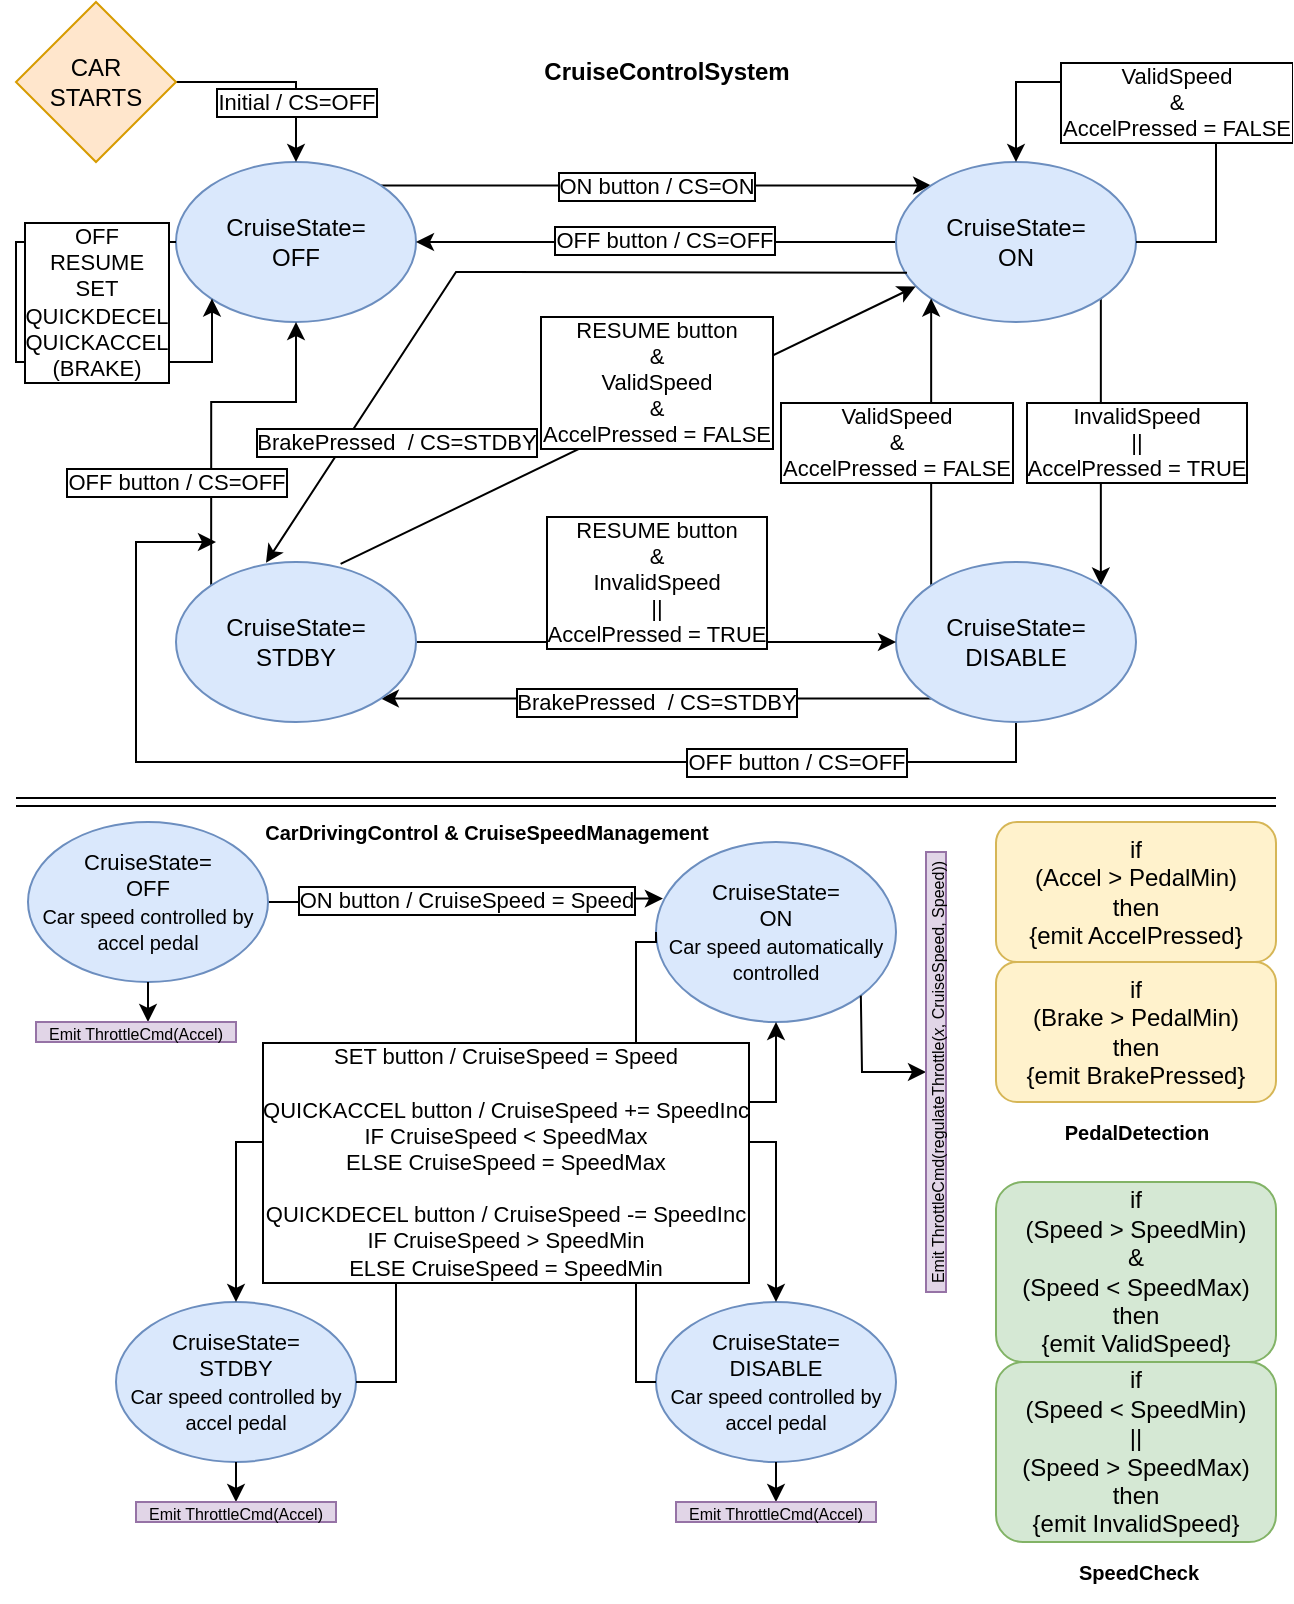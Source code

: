 <mxfile version="21.3.7" type="device" pages="3">
  <diagram id="ioSJlyZO7hc4W2WAl_Xy" name="full fsm">
    <mxGraphModel dx="1195" dy="616" grid="1" gridSize="10" guides="1" tooltips="1" connect="1" arrows="1" fold="1" page="1" pageScale="1" pageWidth="850" pageHeight="1100" math="0" shadow="0">
      <root>
        <mxCell id="0" />
        <mxCell id="1" parent="0" />
        <mxCell id="ZdgQPNJXPmqs1tzHZzcS-9" value="ON button / CS=ON&lt;br&gt;" style="edgeStyle=orthogonalEdgeStyle;rounded=0;orthogonalLoop=1;jettySize=auto;html=1;exitX=1;exitY=0;exitDx=0;exitDy=0;entryX=0;entryY=0;entryDx=0;entryDy=0;labelBorderColor=default;" parent="1" source="ZdgQPNJXPmqs1tzHZzcS-1" target="ZdgQPNJXPmqs1tzHZzcS-2" edge="1">
          <mxGeometry x="-0.002" relative="1" as="geometry">
            <mxPoint as="offset" />
          </mxGeometry>
        </mxCell>
        <mxCell id="ZdgQPNJXPmqs1tzHZzcS-1" value="CruiseState=&lt;br&gt;OFF" style="ellipse;whiteSpace=wrap;html=1;fillColor=#dae8fc;strokeColor=#6c8ebf;" parent="1" vertex="1">
          <mxGeometry x="120" y="120" width="120" height="80" as="geometry" />
        </mxCell>
        <mxCell id="ZdgQPNJXPmqs1tzHZzcS-10" style="edgeStyle=orthogonalEdgeStyle;rounded=0;orthogonalLoop=1;jettySize=auto;html=1;exitX=0;exitY=0.5;exitDx=0;exitDy=0;entryX=1;entryY=0.5;entryDx=0;entryDy=0;" parent="1" source="ZdgQPNJXPmqs1tzHZzcS-2" target="ZdgQPNJXPmqs1tzHZzcS-1" edge="1">
          <mxGeometry relative="1" as="geometry" />
        </mxCell>
        <mxCell id="ZdgQPNJXPmqs1tzHZzcS-11" value="OFF button / CS=OFF" style="edgeLabel;html=1;align=center;verticalAlign=middle;resizable=0;points=[];labelBorderColor=default;" parent="ZdgQPNJXPmqs1tzHZzcS-10" vertex="1" connectable="0">
          <mxGeometry x="0.233" y="-1" relative="1" as="geometry">
            <mxPoint x="32" as="offset" />
          </mxGeometry>
        </mxCell>
        <mxCell id="ZdgQPNJXPmqs1tzHZzcS-15" value="InvalidSpeed&lt;br&gt;||&lt;br&gt;AccelPressed&amp;nbsp;= TRUE" style="edgeStyle=orthogonalEdgeStyle;rounded=0;orthogonalLoop=1;jettySize=auto;html=1;exitX=1;exitY=1;exitDx=0;exitDy=0;entryX=1;entryY=0;entryDx=0;entryDy=0;labelBorderColor=default;" parent="1" source="ZdgQPNJXPmqs1tzHZzcS-2" target="ZdgQPNJXPmqs1tzHZzcS-3" edge="1">
          <mxGeometry x="0.004" y="18" relative="1" as="geometry">
            <mxPoint as="offset" />
          </mxGeometry>
        </mxCell>
        <mxCell id="ZdgQPNJXPmqs1tzHZzcS-2" value="CruiseState=&lt;br&gt;ON" style="ellipse;whiteSpace=wrap;html=1;fillColor=#dae8fc;strokeColor=#6c8ebf;" parent="1" vertex="1">
          <mxGeometry x="480" y="120" width="120" height="80" as="geometry" />
        </mxCell>
        <mxCell id="ZdgQPNJXPmqs1tzHZzcS-16" value="ValidSpeed&lt;br style=&quot;border-color: var(--border-color);&quot;&gt;&amp;amp;&lt;br style=&quot;border-color: var(--border-color);&quot;&gt;AccelPressed&amp;nbsp;= FALSE" style="edgeStyle=orthogonalEdgeStyle;rounded=0;orthogonalLoop=1;jettySize=auto;html=1;exitX=0;exitY=0;exitDx=0;exitDy=0;entryX=0;entryY=1;entryDx=0;entryDy=0;labelBorderColor=default;" parent="1" source="ZdgQPNJXPmqs1tzHZzcS-3" target="ZdgQPNJXPmqs1tzHZzcS-2" edge="1">
          <mxGeometry y="18" relative="1" as="geometry">
            <mxPoint as="offset" />
          </mxGeometry>
        </mxCell>
        <mxCell id="ZdgQPNJXPmqs1tzHZzcS-17" style="edgeStyle=orthogonalEdgeStyle;rounded=0;orthogonalLoop=1;jettySize=auto;html=1;exitX=0;exitY=1;exitDx=0;exitDy=0;entryX=1;entryY=1;entryDx=0;entryDy=0;" parent="1" source="ZdgQPNJXPmqs1tzHZzcS-3" target="ZdgQPNJXPmqs1tzHZzcS-4" edge="1">
          <mxGeometry relative="1" as="geometry" />
        </mxCell>
        <mxCell id="ZdgQPNJXPmqs1tzHZzcS-21" value="BrakePressed&amp;nbsp;&amp;nbsp;/ CS=STDBY" style="edgeLabel;html=1;align=center;verticalAlign=middle;resizable=0;points=[];labelBorderColor=default;" parent="ZdgQPNJXPmqs1tzHZzcS-17" vertex="1" connectable="0">
          <mxGeometry x="0.161" y="1" relative="1" as="geometry">
            <mxPoint x="22" as="offset" />
          </mxGeometry>
        </mxCell>
        <mxCell id="ZdgQPNJXPmqs1tzHZzcS-41" value="OFF button / CS=OFF" style="edgeStyle=orthogonalEdgeStyle;rounded=0;orthogonalLoop=1;jettySize=auto;html=1;labelBorderColor=default;" parent="1" source="ZdgQPNJXPmqs1tzHZzcS-3" edge="1">
          <mxGeometry x="-0.574" relative="1" as="geometry">
            <mxPoint x="140" y="310" as="targetPoint" />
            <Array as="points">
              <mxPoint x="540" y="420" />
              <mxPoint x="100" y="420" />
              <mxPoint x="100" y="310" />
            </Array>
            <mxPoint as="offset" />
          </mxGeometry>
        </mxCell>
        <mxCell id="ZdgQPNJXPmqs1tzHZzcS-3" value="CruiseState=&lt;br&gt;DISABLE" style="ellipse;whiteSpace=wrap;html=1;fillColor=#dae8fc;strokeColor=#6c8ebf;" parent="1" vertex="1">
          <mxGeometry x="480" y="320" width="120" height="80" as="geometry" />
        </mxCell>
        <mxCell id="ZdgQPNJXPmqs1tzHZzcS-18" value="RESUME button&lt;br style=&quot;border-color: var(--border-color);&quot;&gt;&amp;amp;&lt;br style=&quot;border-color: var(--border-color);&quot;&gt;ValidSpeed&lt;br style=&quot;border-color: var(--border-color);&quot;&gt;&amp;amp;&lt;br style=&quot;border-color: var(--border-color);&quot;&gt;AccelPressed&amp;nbsp;= FALSE" style="rounded=0;orthogonalLoop=1;jettySize=auto;html=1;exitX=0.686;exitY=0.012;exitDx=0;exitDy=0;entryX=0.082;entryY=0.778;entryDx=0;entryDy=0;strokeColor=default;entryPerimeter=0;labelBorderColor=default;exitPerimeter=0;" parent="1" source="ZdgQPNJXPmqs1tzHZzcS-4" target="ZdgQPNJXPmqs1tzHZzcS-2" edge="1">
          <mxGeometry x="0.137" y="13" relative="1" as="geometry">
            <mxPoint as="offset" />
          </mxGeometry>
        </mxCell>
        <mxCell id="ZdgQPNJXPmqs1tzHZzcS-20" style="edgeStyle=orthogonalEdgeStyle;rounded=0;orthogonalLoop=1;jettySize=auto;html=1;exitX=1;exitY=0.5;exitDx=0;exitDy=0;entryX=0;entryY=0.5;entryDx=0;entryDy=0;" parent="1" source="ZdgQPNJXPmqs1tzHZzcS-4" target="ZdgQPNJXPmqs1tzHZzcS-3" edge="1">
          <mxGeometry relative="1" as="geometry" />
        </mxCell>
        <mxCell id="ZdgQPNJXPmqs1tzHZzcS-22" value="RESUME button&lt;br&gt;&amp;amp;&lt;br&gt;InvalidSpeed&lt;br&gt;||&lt;br&gt;AccelPressed = TRUE" style="edgeLabel;html=1;align=center;verticalAlign=middle;resizable=0;points=[];labelBorderColor=default;" parent="ZdgQPNJXPmqs1tzHZzcS-20" vertex="1" connectable="0">
          <mxGeometry x="0.185" relative="1" as="geometry">
            <mxPoint x="-22" y="-30" as="offset" />
          </mxGeometry>
        </mxCell>
        <mxCell id="ZdgQPNJXPmqs1tzHZzcS-40" value="OFF button / CS=OFF" style="edgeStyle=orthogonalEdgeStyle;rounded=0;orthogonalLoop=1;jettySize=auto;html=1;exitX=0;exitY=0;exitDx=0;exitDy=0;entryX=0.5;entryY=1;entryDx=0;entryDy=0;labelBorderColor=default;" parent="1" source="ZdgQPNJXPmqs1tzHZzcS-4" target="ZdgQPNJXPmqs1tzHZzcS-1" edge="1">
          <mxGeometry x="-0.406" y="18" relative="1" as="geometry">
            <Array as="points">
              <mxPoint x="138" y="240" />
              <mxPoint x="180" y="240" />
            </Array>
            <mxPoint as="offset" />
          </mxGeometry>
        </mxCell>
        <mxCell id="ZdgQPNJXPmqs1tzHZzcS-4" value="CruiseState=&lt;br&gt;STDBY" style="ellipse;whiteSpace=wrap;html=1;fillColor=#dae8fc;strokeColor=#6c8ebf;" parent="1" vertex="1">
          <mxGeometry x="120" y="320" width="120" height="80" as="geometry" />
        </mxCell>
        <mxCell id="ZdgQPNJXPmqs1tzHZzcS-7" style="rounded=0;orthogonalLoop=1;jettySize=auto;html=1;exitX=1;exitY=0.5;exitDx=0;exitDy=0;entryX=0.5;entryY=0;entryDx=0;entryDy=0;" parent="1" source="ZdgQPNJXPmqs1tzHZzcS-5" target="ZdgQPNJXPmqs1tzHZzcS-1" edge="1">
          <mxGeometry relative="1" as="geometry">
            <Array as="points">
              <mxPoint x="180" y="80" />
            </Array>
          </mxGeometry>
        </mxCell>
        <mxCell id="ZdgQPNJXPmqs1tzHZzcS-8" value="Initial / CS=OFF" style="edgeLabel;html=1;align=center;verticalAlign=middle;resizable=0;points=[];labelBorderColor=default;" parent="ZdgQPNJXPmqs1tzHZzcS-7" vertex="1" connectable="0">
          <mxGeometry x="-0.084" y="1" relative="1" as="geometry">
            <mxPoint x="14" y="11" as="offset" />
          </mxGeometry>
        </mxCell>
        <mxCell id="ZdgQPNJXPmqs1tzHZzcS-5" value="CAR&lt;br&gt;STARTS" style="rhombus;whiteSpace=wrap;html=1;fillColor=#ffe6cc;strokeColor=#d79b00;" parent="1" vertex="1">
          <mxGeometry x="40" y="40" width="80" height="80" as="geometry" />
        </mxCell>
        <mxCell id="ZdgQPNJXPmqs1tzHZzcS-14" value="ValidSpeed&lt;br&gt;&amp;amp;&lt;br&gt;AccelPressed = FALSE" style="edgeStyle=orthogonalEdgeStyle;rounded=0;orthogonalLoop=1;jettySize=auto;html=1;exitX=1;exitY=0.5;exitDx=0;exitDy=0;entryX=0.5;entryY=0;entryDx=0;entryDy=0;labelBorderColor=default;" parent="1" source="ZdgQPNJXPmqs1tzHZzcS-2" target="ZdgQPNJXPmqs1tzHZzcS-2" edge="1">
          <mxGeometry x="0.077" y="10" relative="1" as="geometry">
            <Array as="points">
              <mxPoint x="640" y="160" />
              <mxPoint x="640" y="80" />
              <mxPoint x="540" y="80" />
            </Array>
            <mxPoint as="offset" />
          </mxGeometry>
        </mxCell>
        <mxCell id="ZdgQPNJXPmqs1tzHZzcS-23" value="BrakePressed&amp;nbsp;&amp;nbsp;/ CS=STDBY" style="endArrow=classic;html=1;rounded=0;entryX=0.375;entryY=0.005;entryDx=0;entryDy=0;entryPerimeter=0;exitX=0.046;exitY=0.692;exitDx=0;exitDy=0;exitPerimeter=0;labelBorderColor=default;" parent="1" source="ZdgQPNJXPmqs1tzHZzcS-2" target="ZdgQPNJXPmqs1tzHZzcS-4" edge="1">
          <mxGeometry x="0.569" y="21" width="50" height="50" relative="1" as="geometry">
            <mxPoint x="480" y="175" as="sourcePoint" />
            <mxPoint x="260" y="200" as="targetPoint" />
            <Array as="points">
              <mxPoint x="260" y="175" />
            </Array>
            <mxPoint as="offset" />
          </mxGeometry>
        </mxCell>
        <mxCell id="ZdgQPNJXPmqs1tzHZzcS-24" value="OFF&lt;br&gt;RESUME&lt;br&gt;SET&lt;br&gt;QUICKDECEL&lt;br&gt;QUICKACCEL&lt;br&gt;(BRAKE)" style="edgeStyle=orthogonalEdgeStyle;rounded=0;orthogonalLoop=1;jettySize=auto;html=1;exitX=0;exitY=0.5;exitDx=0;exitDy=0;entryX=0;entryY=1;entryDx=0;entryDy=0;labelBorderColor=default;" parent="1" source="ZdgQPNJXPmqs1tzHZzcS-1" target="ZdgQPNJXPmqs1tzHZzcS-1" edge="1">
          <mxGeometry x="0.333" y="30" relative="1" as="geometry">
            <Array as="points">
              <mxPoint x="40" y="160" />
              <mxPoint x="40" y="220" />
              <mxPoint x="138" y="220" />
              <mxPoint x="138" y="188" />
            </Array>
            <mxPoint as="offset" />
          </mxGeometry>
        </mxCell>
        <mxCell id="ZdgQPNJXPmqs1tzHZzcS-48" value="ON button / CruiseSpeed = Speed" style="edgeStyle=orthogonalEdgeStyle;rounded=0;orthogonalLoop=1;jettySize=auto;html=1;labelBorderColor=default;exitX=1;exitY=0.5;exitDx=0;exitDy=0;entryX=0;entryY=0;entryDx=0;entryDy=0;fontSize=11;" parent="1" source="ZdgQPNJXPmqs1tzHZzcS-43" edge="1">
          <mxGeometry relative="1" as="geometry">
            <mxPoint x="363.461" y="488.265" as="targetPoint" />
          </mxGeometry>
        </mxCell>
        <mxCell id="ZdgQPNJXPmqs1tzHZzcS-43" value="CruiseState=&lt;br style=&quot;font-size: 11px;&quot;&gt;OFF&lt;br style=&quot;font-size: 11px;&quot;&gt;&lt;font style=&quot;font-size: 10px;&quot;&gt;Car speed controlled by accel pedal&lt;/font&gt;" style="ellipse;whiteSpace=wrap;html=1;fillColor=#dae8fc;strokeColor=#6c8ebf;fontSize=11;" parent="1" vertex="1">
          <mxGeometry x="46" y="450" width="120" height="80" as="geometry" />
        </mxCell>
        <mxCell id="ZdgQPNJXPmqs1tzHZzcS-44" value="CruiseState=&lt;br style=&quot;font-size: 11px;&quot;&gt;ON&lt;br style=&quot;font-size: 11px;&quot;&gt;&lt;font style=&quot;font-size: 10px;&quot;&gt;Car speed automatically controlled&lt;/font&gt;" style="ellipse;whiteSpace=wrap;html=1;fillColor=#dae8fc;strokeColor=#6c8ebf;fontSize=11;" parent="1" vertex="1">
          <mxGeometry x="360" y="460" width="120" height="90" as="geometry" />
        </mxCell>
        <mxCell id="ZdgQPNJXPmqs1tzHZzcS-45" value="CruiseState=&lt;br style=&quot;font-size: 11px;&quot;&gt;DISABLE&lt;br style=&quot;font-size: 11px;&quot;&gt;&lt;font style=&quot;font-size: 10px;&quot;&gt;Car speed controlled by accel pedal&lt;/font&gt;" style="ellipse;whiteSpace=wrap;html=1;fillColor=#dae8fc;strokeColor=#6c8ebf;fontSize=11;" parent="1" vertex="1">
          <mxGeometry x="360" y="690" width="120" height="80" as="geometry" />
        </mxCell>
        <mxCell id="ZdgQPNJXPmqs1tzHZzcS-46" value="CruiseState=&lt;br style=&quot;font-size: 11px;&quot;&gt;STDBY&lt;br style=&quot;font-size: 11px;&quot;&gt;&lt;font style=&quot;font-size: 10px;&quot;&gt;Car speed controlled by accel pedal&lt;/font&gt;" style="ellipse;whiteSpace=wrap;html=1;fillColor=#dae8fc;strokeColor=#6c8ebf;fontSize=11;" parent="1" vertex="1">
          <mxGeometry x="90" y="690" width="120" height="80" as="geometry" />
        </mxCell>
        <mxCell id="ZdgQPNJXPmqs1tzHZzcS-47" value="" style="endArrow=none;html=1;rounded=0;shape=link;" parent="1" edge="1">
          <mxGeometry width="50" height="50" relative="1" as="geometry">
            <mxPoint x="40" y="440" as="sourcePoint" />
            <mxPoint x="670" y="440" as="targetPoint" />
          </mxGeometry>
        </mxCell>
        <mxCell id="ZdgQPNJXPmqs1tzHZzcS-51" value="" style="edgeStyle=orthogonalEdgeStyle;rounded=0;orthogonalLoop=1;jettySize=auto;html=1;exitX=1;exitY=0.5;exitDx=0;exitDy=0;labelBorderColor=default;entryX=0.5;entryY=0;entryDx=0;entryDy=0;fontSize=11;" parent="1" source="ZdgQPNJXPmqs1tzHZzcS-46" target="ZdgQPNJXPmqs1tzHZzcS-46" edge="1">
          <mxGeometry x="0.071" y="82" relative="1" as="geometry">
            <mxPoint x="110" y="640" as="targetPoint" />
            <Array as="points">
              <mxPoint x="230" y="730" />
              <mxPoint x="230" y="610" />
              <mxPoint x="150" y="610" />
            </Array>
            <mxPoint x="-2" y="-20" as="offset" />
          </mxGeometry>
        </mxCell>
        <mxCell id="ZdgQPNJXPmqs1tzHZzcS-56" style="edgeStyle=orthogonalEdgeStyle;rounded=0;orthogonalLoop=1;jettySize=auto;html=1;exitX=0;exitY=0.5;exitDx=0;exitDy=0;entryX=0.5;entryY=1;entryDx=0;entryDy=0;fontSize=11;" parent="1" source="ZdgQPNJXPmqs1tzHZzcS-44" target="ZdgQPNJXPmqs1tzHZzcS-44" edge="1">
          <mxGeometry relative="1" as="geometry">
            <Array as="points">
              <mxPoint x="350" y="510" />
              <mxPoint x="350" y="590" />
              <mxPoint x="420" y="590" />
            </Array>
          </mxGeometry>
        </mxCell>
        <mxCell id="ZdgQPNJXPmqs1tzHZzcS-57" style="edgeStyle=orthogonalEdgeStyle;rounded=0;orthogonalLoop=1;jettySize=auto;html=1;exitX=0;exitY=0.5;exitDx=0;exitDy=0;entryX=0.5;entryY=0;entryDx=0;entryDy=0;fontSize=11;" parent="1" source="ZdgQPNJXPmqs1tzHZzcS-45" target="ZdgQPNJXPmqs1tzHZzcS-45" edge="1">
          <mxGeometry relative="1" as="geometry">
            <Array as="points">
              <mxPoint x="350" y="730" />
              <mxPoint x="350" y="610" />
              <mxPoint x="420" y="610" />
            </Array>
          </mxGeometry>
        </mxCell>
        <mxCell id="ZdgQPNJXPmqs1tzHZzcS-55" value="&lt;font style=&quot;font-size: 11px;&quot;&gt;&lt;font style=&quot;font-size: 11px;&quot;&gt;SET button / CruiseSpeed = Speed&lt;br style=&quot;border-color: var(--border-color); font-size: 11px;&quot;&gt;&lt;br style=&quot;border-color: var(--border-color); font-size: 11px;&quot;&gt;QUICKACCEL button / CruiseSpeed += SpeedInc&lt;br style=&quot;font-size: 11px;&quot;&gt;IF CruiseSpeed &amp;lt; SpeedMax&lt;br style=&quot;font-size: 11px;&quot;&gt;ELSE CruiseSpeed = SpeedMax&lt;br style=&quot;border-color: var(--border-color); font-size: 11px;&quot;&gt;&lt;br style=&quot;border-color: var(--border-color); font-size: 11px;&quot;&gt;QUICKDECEL button / CruiseSpeed -= SpeedInc&lt;br style=&quot;font-size: 11px;&quot;&gt;&lt;/font&gt;IF CruiseSpeed &amp;gt; SpeedMin&lt;br style=&quot;font-size: 11px;&quot;&gt;ELSE CruiseSpeed = SpeedMin&lt;br style=&quot;font-size: 11px;&quot;&gt;&lt;/font&gt;" style="text;html=1;strokeColor=none;fillColor=none;align=center;verticalAlign=middle;whiteSpace=wrap;rounded=0;labelBorderColor=default;labelBackgroundColor=default;fontSize=11;" parent="1" vertex="1">
          <mxGeometry x="160" y="580" width="250" height="80" as="geometry" />
        </mxCell>
        <mxCell id="ZdgQPNJXPmqs1tzHZzcS-58" value="if&lt;br&gt;(Accel &amp;gt; PedalMin)&lt;br&gt;then&lt;br&gt;{emit AccelPressed}" style="rounded=1;whiteSpace=wrap;html=1;fillColor=#fff2cc;strokeColor=#d6b656;" parent="1" vertex="1">
          <mxGeometry x="530" y="450" width="140" height="70" as="geometry" />
        </mxCell>
        <mxCell id="ZdgQPNJXPmqs1tzHZzcS-60" value="if&lt;br&gt;(Brake &amp;gt; PedalMin)&lt;br&gt;then&lt;br&gt;{emit BrakePressed}" style="rounded=1;whiteSpace=wrap;html=1;fillColor=#fff2cc;strokeColor=#d6b656;" parent="1" vertex="1">
          <mxGeometry x="530" y="520" width="140" height="70" as="geometry" />
        </mxCell>
        <mxCell id="LG1nXQr79dkPCWlXl7MU-1" value="if&lt;br&gt;(Speed &amp;gt; SpeedMin)&lt;br&gt;&amp;amp;&lt;br&gt;(Speed &amp;lt; SpeedMax)&lt;br&gt;then&lt;br&gt;{emit ValidSpeed}" style="rounded=1;whiteSpace=wrap;html=1;fillColor=#d5e8d4;strokeColor=#82b366;" parent="1" vertex="1">
          <mxGeometry x="530" y="630" width="140" height="90" as="geometry" />
        </mxCell>
        <mxCell id="LG1nXQr79dkPCWlXl7MU-2" value="if&lt;br style=&quot;border-color: var(--border-color);&quot;&gt;(Speed &amp;lt; SpeedMin)&lt;br&gt;||&lt;br&gt;(Speed &amp;gt; SpeedMax)&lt;br style=&quot;border-color: var(--border-color);&quot;&gt;then&lt;br style=&quot;border-color: var(--border-color);&quot;&gt;{emit InvalidSpeed}" style="rounded=1;whiteSpace=wrap;html=1;fillColor=#d5e8d4;strokeColor=#82b366;" parent="1" vertex="1">
          <mxGeometry x="530" y="720" width="140" height="90" as="geometry" />
        </mxCell>
        <mxCell id="Nab63pqr5o1Pgh5YBosg-2" value="&lt;font size=&quot;1&quot; style=&quot;&quot;&gt;&lt;b style=&quot;font-size: 12px;&quot;&gt;CruiseControlSystem&lt;/b&gt;&lt;/font&gt;" style="text;html=1;align=center;verticalAlign=middle;resizable=0;points=[];autosize=1;strokeColor=none;fillColor=none;" vertex="1" parent="1">
          <mxGeometry x="290" y="60" width="150" height="30" as="geometry" />
        </mxCell>
        <mxCell id="Nab63pqr5o1Pgh5YBosg-3" value="&lt;b&gt;&lt;font style=&quot;font-size: 10px;&quot;&gt;PedalDetection&lt;/font&gt;&lt;/b&gt;" style="text;html=1;align=center;verticalAlign=middle;resizable=0;points=[];autosize=1;strokeColor=none;fillColor=none;" vertex="1" parent="1">
          <mxGeometry x="550" y="590" width="100" height="30" as="geometry" />
        </mxCell>
        <mxCell id="Nab63pqr5o1Pgh5YBosg-4" value="&lt;b&gt;&lt;font style=&quot;font-size: 10px;&quot;&gt;SpeedCheck&lt;/font&gt;&lt;/b&gt;" style="text;html=1;align=center;verticalAlign=middle;resizable=0;points=[];autosize=1;strokeColor=none;fillColor=none;" vertex="1" parent="1">
          <mxGeometry x="561" y="810" width="80" height="30" as="geometry" />
        </mxCell>
        <mxCell id="Nab63pqr5o1Pgh5YBosg-5" value="" style="endArrow=classic;html=1;rounded=0;exitX=0.5;exitY=1;exitDx=0;exitDy=0;" edge="1" parent="1" source="ZdgQPNJXPmqs1tzHZzcS-43">
          <mxGeometry width="50" height="50" relative="1" as="geometry">
            <mxPoint x="330" y="660" as="sourcePoint" />
            <mxPoint x="106" y="550" as="targetPoint" />
          </mxGeometry>
        </mxCell>
        <mxCell id="Nab63pqr5o1Pgh5YBosg-7" value="&lt;font style=&quot;font-size: 8px;&quot;&gt;Emit ThrottleCmd(Accel)&lt;/font&gt;" style="rounded=0;whiteSpace=wrap;html=1;fillColor=#e1d5e7;strokeColor=#9673a6;" vertex="1" parent="1">
          <mxGeometry x="50" y="550" width="100" height="10" as="geometry" />
        </mxCell>
        <mxCell id="Nab63pqr5o1Pgh5YBosg-8" value="" style="endArrow=classic;html=1;rounded=0;exitX=1;exitY=1;exitDx=0;exitDy=0;entryX=0.5;entryY=0;entryDx=0;entryDy=0;" edge="1" parent="1" source="ZdgQPNJXPmqs1tzHZzcS-44" target="Nab63pqr5o1Pgh5YBosg-9">
          <mxGeometry width="50" height="50" relative="1" as="geometry">
            <mxPoint x="116" y="540" as="sourcePoint" />
            <mxPoint x="463" y="580" as="targetPoint" />
            <Array as="points">
              <mxPoint x="463" y="575" />
            </Array>
          </mxGeometry>
        </mxCell>
        <mxCell id="Nab63pqr5o1Pgh5YBosg-9" value="&lt;font style=&quot;font-size: 8px;&quot;&gt;Emit ThrottleCmd(regulateThrottle(&lt;i&gt;x&lt;/i&gt;, CruiseSpeed, Speed))&lt;/font&gt;" style="rounded=0;whiteSpace=wrap;html=1;rotation=-90;fillColor=#e1d5e7;strokeColor=#9673a6;" vertex="1" parent="1">
          <mxGeometry x="390" y="570" width="220" height="10" as="geometry" />
        </mxCell>
        <mxCell id="Nab63pqr5o1Pgh5YBosg-10" value="" style="endArrow=classic;html=1;rounded=0;exitX=0.5;exitY=1;exitDx=0;exitDy=0;" edge="1" parent="1" source="ZdgQPNJXPmqs1tzHZzcS-46">
          <mxGeometry width="50" height="50" relative="1" as="geometry">
            <mxPoint x="116" y="540" as="sourcePoint" />
            <mxPoint x="150" y="790" as="targetPoint" />
          </mxGeometry>
        </mxCell>
        <mxCell id="Nab63pqr5o1Pgh5YBosg-12" value="&lt;font style=&quot;font-size: 8px;&quot;&gt;Emit ThrottleCmd(Accel)&lt;/font&gt;" style="rounded=0;whiteSpace=wrap;html=1;fillColor=#e1d5e7;strokeColor=#9673a6;" vertex="1" parent="1">
          <mxGeometry x="100" y="790" width="100" height="10" as="geometry" />
        </mxCell>
        <mxCell id="Nab63pqr5o1Pgh5YBosg-13" value="" style="endArrow=classic;html=1;rounded=0;exitX=0.5;exitY=1;exitDx=0;exitDy=0;" edge="1" parent="1" source="ZdgQPNJXPmqs1tzHZzcS-45">
          <mxGeometry width="50" height="50" relative="1" as="geometry">
            <mxPoint x="160" y="780" as="sourcePoint" />
            <mxPoint x="420" y="790" as="targetPoint" />
          </mxGeometry>
        </mxCell>
        <mxCell id="Nab63pqr5o1Pgh5YBosg-14" value="&lt;font style=&quot;font-size: 8px;&quot;&gt;Emit ThrottleCmd(Accel)&lt;/font&gt;" style="rounded=0;whiteSpace=wrap;html=1;fillColor=#e1d5e7;strokeColor=#9673a6;" vertex="1" parent="1">
          <mxGeometry x="370" y="790" width="100" height="10" as="geometry" />
        </mxCell>
        <mxCell id="Nab63pqr5o1Pgh5YBosg-15" value="&lt;b&gt;&lt;font style=&quot;font-size: 10px;&quot;&gt;CarDrivingControl &amp;amp; CruiseSpeedManagement&lt;/font&gt;&lt;br&gt;&lt;/b&gt;" style="text;html=1;align=center;verticalAlign=middle;resizable=0;points=[];autosize=1;" vertex="1" parent="1">
          <mxGeometry x="150" y="440" width="250" height="30" as="geometry" />
        </mxCell>
      </root>
    </mxGraphModel>
  </diagram>
  <diagram id="r02Jy-wp4rdpc3OhPVlD" name="top level context">
    <mxGraphModel dx="1036" dy="654" grid="1" gridSize="10" guides="1" tooltips="1" connect="1" arrows="1" fold="1" page="1" pageScale="1" pageWidth="850" pageHeight="1100" math="0" shadow="0">
      <root>
        <mxCell id="0" />
        <mxCell id="1" parent="0" />
        <mxCell id="zXJ9RBa-J6rstiKdm7Lz-22" style="edgeStyle=orthogonalEdgeStyle;rounded=0;orthogonalLoop=1;jettySize=auto;html=1;exitX=1;exitY=0.5;exitDx=0;exitDy=0;entryX=0;entryY=0.5;entryDx=0;entryDy=0;" parent="1" source="zXJ9RBa-J6rstiKdm7Lz-1" target="zXJ9RBa-J6rstiKdm7Lz-13" edge="1">
          <mxGeometry relative="1" as="geometry">
            <Array as="points">
              <mxPoint x="310" y="150" />
              <mxPoint x="310" y="310" />
            </Array>
          </mxGeometry>
        </mxCell>
        <mxCell id="zXJ9RBa-J6rstiKdm7Lz-1" value="ON&lt;br&gt;&lt;i&gt;(pure)&lt;/i&gt;" style="rounded=1;whiteSpace=wrap;html=1;fillColor=#dae8fc;strokeColor=#6c8ebf;" parent="1" vertex="1">
          <mxGeometry x="40" y="120" width="120" height="60" as="geometry" />
        </mxCell>
        <mxCell id="zXJ9RBa-J6rstiKdm7Lz-23" style="edgeStyle=orthogonalEdgeStyle;rounded=0;orthogonalLoop=1;jettySize=auto;html=1;exitX=1;exitY=0.5;exitDx=0;exitDy=0;entryX=0;entryY=0.5;entryDx=0;entryDy=0;" parent="1" source="zXJ9RBa-J6rstiKdm7Lz-2" target="zXJ9RBa-J6rstiKdm7Lz-13" edge="1">
          <mxGeometry relative="1" as="geometry">
            <Array as="points">
              <mxPoint x="310" y="230" />
              <mxPoint x="310" y="310" />
            </Array>
          </mxGeometry>
        </mxCell>
        <mxCell id="zXJ9RBa-J6rstiKdm7Lz-2" value="RESUME&lt;br&gt;&lt;i&gt;(pure)&lt;/i&gt;" style="rounded=1;whiteSpace=wrap;html=1;fillColor=#dae8fc;strokeColor=#6c8ebf;" parent="1" vertex="1">
          <mxGeometry x="40" y="200" width="120" height="60" as="geometry" />
        </mxCell>
        <mxCell id="zXJ9RBa-J6rstiKdm7Lz-24" style="edgeStyle=orthogonalEdgeStyle;rounded=0;orthogonalLoop=1;jettySize=auto;html=1;exitX=1;exitY=0.5;exitDx=0;exitDy=0;entryX=0;entryY=0.5;entryDx=0;entryDy=0;" parent="1" source="zXJ9RBa-J6rstiKdm7Lz-3" target="zXJ9RBa-J6rstiKdm7Lz-13" edge="1">
          <mxGeometry relative="1" as="geometry" />
        </mxCell>
        <mxCell id="zXJ9RBa-J6rstiKdm7Lz-3" value="SET&lt;br&gt;&lt;i style=&quot;border-color: var(--border-color);&quot;&gt;(pure)&lt;/i&gt;" style="rounded=1;whiteSpace=wrap;html=1;fillColor=#dae8fc;strokeColor=#6c8ebf;" parent="1" vertex="1">
          <mxGeometry x="40" y="280" width="120" height="60" as="geometry" />
        </mxCell>
        <mxCell id="zXJ9RBa-J6rstiKdm7Lz-25" style="edgeStyle=orthogonalEdgeStyle;rounded=0;orthogonalLoop=1;jettySize=auto;html=1;exitX=1;exitY=0.5;exitDx=0;exitDy=0;" parent="1" source="zXJ9RBa-J6rstiKdm7Lz-4" edge="1">
          <mxGeometry relative="1" as="geometry">
            <mxPoint x="350" y="310" as="targetPoint" />
            <Array as="points">
              <mxPoint x="310" y="390" />
              <mxPoint x="310" y="310" />
            </Array>
          </mxGeometry>
        </mxCell>
        <mxCell id="zXJ9RBa-J6rstiKdm7Lz-4" value="QUICKACCEL&lt;br&gt;&lt;i style=&quot;border-color: var(--border-color);&quot;&gt;(pure)&lt;/i&gt;" style="rounded=1;whiteSpace=wrap;html=1;fillColor=#dae8fc;strokeColor=#6c8ebf;" parent="1" vertex="1">
          <mxGeometry x="40" y="360" width="120" height="60" as="geometry" />
        </mxCell>
        <mxCell id="zXJ9RBa-J6rstiKdm7Lz-26" style="edgeStyle=orthogonalEdgeStyle;rounded=0;orthogonalLoop=1;jettySize=auto;html=1;exitX=1;exitY=0.5;exitDx=0;exitDy=0;" parent="1" source="zXJ9RBa-J6rstiKdm7Lz-5" edge="1">
          <mxGeometry relative="1" as="geometry">
            <mxPoint x="350" y="310" as="targetPoint" />
            <Array as="points">
              <mxPoint x="310" y="470" />
              <mxPoint x="310" y="310" />
            </Array>
          </mxGeometry>
        </mxCell>
        <mxCell id="zXJ9RBa-J6rstiKdm7Lz-5" value="QUICKDECEL&lt;br&gt;&lt;i style=&quot;border-color: var(--border-color);&quot;&gt;(pure)&lt;/i&gt;" style="rounded=1;whiteSpace=wrap;html=1;fillColor=#dae8fc;strokeColor=#6c8ebf;" parent="1" vertex="1">
          <mxGeometry x="40" y="440" width="120" height="60" as="geometry" />
        </mxCell>
        <mxCell id="zXJ9RBa-J6rstiKdm7Lz-17" style="edgeStyle=orthogonalEdgeStyle;rounded=0;orthogonalLoop=1;jettySize=auto;html=1;exitX=1;exitY=0.5;exitDx=0;exitDy=0;entryX=0;entryY=0.5;entryDx=0;entryDy=0;" parent="1" source="zXJ9RBa-J6rstiKdm7Lz-6" target="zXJ9RBa-J6rstiKdm7Lz-13" edge="1">
          <mxGeometry relative="1" as="geometry" />
        </mxCell>
        <mxCell id="zXJ9RBa-J6rstiKdm7Lz-6" value="ACCEL&lt;br&gt;&lt;i&gt;(float)&lt;/i&gt;" style="rounded=1;whiteSpace=wrap;html=1;fillColor=#d5e8d4;strokeColor=#82b366;" parent="1" vertex="1">
          <mxGeometry x="170" y="240" width="120" height="60" as="geometry" />
        </mxCell>
        <mxCell id="zXJ9RBa-J6rstiKdm7Lz-21" style="edgeStyle=orthogonalEdgeStyle;rounded=0;orthogonalLoop=1;jettySize=auto;html=1;exitX=1;exitY=0.5;exitDx=0;exitDy=0;entryX=0;entryY=0.5;entryDx=0;entryDy=0;" parent="1" source="zXJ9RBa-J6rstiKdm7Lz-7" target="zXJ9RBa-J6rstiKdm7Lz-13" edge="1">
          <mxGeometry relative="1" as="geometry" />
        </mxCell>
        <mxCell id="zXJ9RBa-J6rstiKdm7Lz-7" value="OFF&lt;br&gt;&lt;i&gt;(pure)&lt;/i&gt;" style="rounded=1;whiteSpace=wrap;html=1;fillColor=#dae8fc;strokeColor=#6c8ebf;" parent="1" vertex="1">
          <mxGeometry x="170" y="160" width="120" height="60" as="geometry" />
        </mxCell>
        <mxCell id="zXJ9RBa-J6rstiKdm7Lz-19" style="edgeStyle=orthogonalEdgeStyle;rounded=0;orthogonalLoop=1;jettySize=auto;html=1;exitX=1;exitY=0.5;exitDx=0;exitDy=0;entryX=0;entryY=0.5;entryDx=0;entryDy=0;" parent="1" source="zXJ9RBa-J6rstiKdm7Lz-8" target="zXJ9RBa-J6rstiKdm7Lz-13" edge="1">
          <mxGeometry relative="1" as="geometry" />
        </mxCell>
        <mxCell id="zXJ9RBa-J6rstiKdm7Lz-8" value="DECEL&lt;br&gt;&lt;i style=&quot;border-color: var(--border-color);&quot;&gt;(float)&lt;/i&gt;" style="rounded=1;whiteSpace=wrap;html=1;fillColor=#d5e8d4;strokeColor=#82b366;" parent="1" vertex="1">
          <mxGeometry x="170" y="320" width="120" height="60" as="geometry" />
        </mxCell>
        <mxCell id="zXJ9RBa-J6rstiKdm7Lz-20" style="edgeStyle=orthogonalEdgeStyle;rounded=0;orthogonalLoop=1;jettySize=auto;html=1;exitX=1;exitY=0.5;exitDx=0;exitDy=0;entryX=0;entryY=0.5;entryDx=0;entryDy=0;" parent="1" source="zXJ9RBa-J6rstiKdm7Lz-9" target="zXJ9RBa-J6rstiKdm7Lz-13" edge="1">
          <mxGeometry relative="1" as="geometry" />
        </mxCell>
        <mxCell id="zXJ9RBa-J6rstiKdm7Lz-9" value="SPEED&lt;br&gt;&lt;i style=&quot;border-color: var(--border-color);&quot;&gt;(float)&lt;/i&gt;" style="rounded=1;whiteSpace=wrap;html=1;fillColor=#d5e8d4;strokeColor=#82b366;" parent="1" vertex="1">
          <mxGeometry x="170" y="400" width="120" height="60" as="geometry" />
        </mxCell>
        <mxCell id="zXJ9RBa-J6rstiKdm7Lz-28" style="edgeStyle=orthogonalEdgeStyle;rounded=0;orthogonalLoop=1;jettySize=auto;html=1;exitX=1;exitY=0.5;exitDx=0;exitDy=0;entryX=0;entryY=0.5;entryDx=0;entryDy=0;" parent="1" source="zXJ9RBa-J6rstiKdm7Lz-13" target="zXJ9RBa-J6rstiKdm7Lz-27" edge="1">
          <mxGeometry relative="1" as="geometry" />
        </mxCell>
        <mxCell id="zXJ9RBa-J6rstiKdm7Lz-30" style="edgeStyle=orthogonalEdgeStyle;rounded=0;orthogonalLoop=1;jettySize=auto;html=1;exitX=1;exitY=0.5;exitDx=0;exitDy=0;entryX=0;entryY=0.5;entryDx=0;entryDy=0;" parent="1" source="zXJ9RBa-J6rstiKdm7Lz-13" target="zXJ9RBa-J6rstiKdm7Lz-14" edge="1">
          <mxGeometry relative="1" as="geometry" />
        </mxCell>
        <mxCell id="zXJ9RBa-J6rstiKdm7Lz-31" style="edgeStyle=orthogonalEdgeStyle;rounded=0;orthogonalLoop=1;jettySize=auto;html=1;exitX=1;exitY=0.5;exitDx=0;exitDy=0;entryX=0;entryY=0.5;entryDx=0;entryDy=0;" parent="1" source="zXJ9RBa-J6rstiKdm7Lz-13" target="zXJ9RBa-J6rstiKdm7Lz-16" edge="1">
          <mxGeometry relative="1" as="geometry" />
        </mxCell>
        <mxCell id="zXJ9RBa-J6rstiKdm7Lz-13" value="Cruise Control System" style="ellipse;whiteSpace=wrap;html=1;fillColor=#f8cecc;strokeColor=#b85450;" parent="1" vertex="1">
          <mxGeometry x="330" y="270" width="120" height="80" as="geometry" />
        </mxCell>
        <mxCell id="zXJ9RBa-J6rstiKdm7Lz-14" value="THROTTLECMD&lt;br&gt;&lt;i style=&quot;border-color: var(--border-color);&quot;&gt;(float)&lt;/i&gt;" style="rounded=0;whiteSpace=wrap;html=1;fillColor=#b0e3e6;strokeColor=#0e8088;" parent="1" vertex="1">
          <mxGeometry x="490" y="280" width="120" height="60" as="geometry" />
        </mxCell>
        <mxCell id="zXJ9RBa-J6rstiKdm7Lz-16" value="CRUISESTATE&lt;br&gt;&lt;i&gt;(enumeration)&lt;/i&gt;" style="rounded=0;whiteSpace=wrap;html=1;fillColor=#fad7ac;strokeColor=#b46504;" parent="1" vertex="1">
          <mxGeometry x="490" y="360" width="120" height="60" as="geometry" />
        </mxCell>
        <mxCell id="zXJ9RBa-J6rstiKdm7Lz-27" value="CRUISESPEED&lt;br&gt;&lt;i style=&quot;border-color: var(--border-color);&quot;&gt;(float)&lt;/i&gt;" style="rounded=0;whiteSpace=wrap;html=1;fillColor=#b0e3e6;strokeColor=#0e8088;" parent="1" vertex="1">
          <mxGeometry x="490" y="200" width="120" height="60" as="geometry" />
        </mxCell>
        <mxCell id="zXJ9RBa-J6rstiKdm7Lz-34" value="Inputs" style="text;html=1;strokeColor=#666666;fillColor=#f5f5f5;align=center;verticalAlign=middle;whiteSpace=wrap;rounded=0;fontStyle=5;fontColor=#333333;" parent="1" vertex="1">
          <mxGeometry x="100" y="80" width="140" height="30" as="geometry" />
        </mxCell>
        <mxCell id="zXJ9RBa-J6rstiKdm7Lz-35" value="Outputs" style="text;html=1;strokeColor=#23445d;fillColor=#bac8d3;align=center;verticalAlign=middle;whiteSpace=wrap;rounded=0;fontStyle=5" parent="1" vertex="1">
          <mxGeometry x="480" y="80" width="140" height="30" as="geometry" />
        </mxCell>
      </root>
    </mxGraphModel>
  </diagram>
  <diagram id="cGIpW2Hp2vqC4Y2tqOPh" name="Page-3">
    <mxGraphModel dx="1036" dy="654" grid="1" gridSize="10" guides="1" tooltips="1" connect="1" arrows="1" fold="1" page="1" pageScale="1" pageWidth="850" pageHeight="1100" math="0" shadow="0">
      <root>
        <mxCell id="0" />
        <mxCell id="1" parent="0" />
        <mxCell id="iY6XuVxv9OZKT30yRHRd-24" value="&amp;nbsp;CruiseState&amp;nbsp;" style="edgeStyle=none;shape=connector;rounded=0;orthogonalLoop=1;jettySize=auto;html=1;labelBackgroundColor=#E6D0DE;strokeColor=default;fontFamily=Helvetica;fontSize=11;fontColor=default;endArrow=classic;labelBorderColor=default;" parent="1" source="iY6XuVxv9OZKT30yRHRd-1" target="iY6XuVxv9OZKT30yRHRd-3" edge="1">
          <mxGeometry relative="1" as="geometry">
            <mxPoint as="offset" />
          </mxGeometry>
        </mxCell>
        <mxCell id="iY6XuVxv9OZKT30yRHRd-26" style="edgeStyle=none;shape=connector;rounded=0;orthogonalLoop=1;jettySize=auto;html=1;exitX=1;exitY=0.5;exitDx=0;exitDy=0;labelBackgroundColor=default;strokeColor=default;fontFamily=Helvetica;fontSize=11;fontColor=default;endArrow=classic;" parent="1" source="iY6XuVxv9OZKT30yRHRd-1" target="iY6XuVxv9OZKT30yRHRd-2" edge="1">
          <mxGeometry relative="1" as="geometry" />
        </mxCell>
        <mxCell id="iY6XuVxv9OZKT30yRHRd-27" value="&amp;nbsp;CruiseState&amp;nbsp;" style="edgeLabel;html=1;align=center;verticalAlign=middle;resizable=0;points=[];fontSize=11;fontFamily=Helvetica;fontColor=default;labelBorderColor=default;labelBackgroundColor=#E6D0DE;" parent="iY6XuVxv9OZKT30yRHRd-26" vertex="1" connectable="0">
          <mxGeometry x="0.212" y="1" relative="1" as="geometry">
            <mxPoint x="-12" y="1" as="offset" />
          </mxGeometry>
        </mxCell>
        <mxCell id="mFHWbCH48MwHu__yIfIe-13" style="edgeStyle=none;shape=connector;rounded=0;orthogonalLoop=1;jettySize=auto;html=1;entryX=0;entryY=0;entryDx=0;entryDy=0;labelBackgroundColor=default;strokeColor=default;fontFamily=Helvetica;fontSize=11;fontColor=default;endArrow=classic;" parent="1" source="iY6XuVxv9OZKT30yRHRd-1" target="iY6XuVxv9OZKT30yRHRd-45" edge="1">
          <mxGeometry relative="1" as="geometry" />
        </mxCell>
        <mxCell id="iY6XuVxv9OZKT30yRHRd-1" value="Cruise Control FSM" style="ellipse;whiteSpace=wrap;html=1;" parent="1" vertex="1">
          <mxGeometry x="360" y="240" width="120" height="80" as="geometry" />
        </mxCell>
        <mxCell id="iY6XuVxv9OZKT30yRHRd-44" style="edgeStyle=none;shape=connector;rounded=0;orthogonalLoop=1;jettySize=auto;html=1;labelBackgroundColor=default;strokeColor=default;fontFamily=Helvetica;fontSize=11;fontColor=default;endArrow=classic;" parent="1" source="iY6XuVxv9OZKT30yRHRd-2" target="iY6XuVxv9OZKT30yRHRd-43" edge="1">
          <mxGeometry relative="1" as="geometry" />
        </mxCell>
        <mxCell id="iY6XuVxv9OZKT30yRHRd-50" style="edgeStyle=none;shape=connector;rounded=0;orthogonalLoop=1;jettySize=auto;html=1;exitX=0;exitY=1;exitDx=0;exitDy=0;entryX=1;entryY=0;entryDx=0;entryDy=0;labelBackgroundColor=default;strokeColor=default;fontFamily=Helvetica;fontSize=11;fontColor=default;endArrow=classic;" parent="1" source="iY6XuVxv9OZKT30yRHRd-2" target="iY6XuVxv9OZKT30yRHRd-3" edge="1">
          <mxGeometry relative="1" as="geometry" />
        </mxCell>
        <mxCell id="iY6XuVxv9OZKT30yRHRd-56" value="&amp;nbsp;CruiseSpeed&amp;nbsp;" style="edgeLabel;html=1;align=center;verticalAlign=middle;resizable=0;points=[];fontSize=11;fontFamily=Helvetica;fontColor=default;labelBorderColor=default;labelBackgroundColor=#E6D0DE;" parent="iY6XuVxv9OZKT30yRHRd-50" vertex="1" connectable="0">
          <mxGeometry x="-0.188" y="2" relative="1" as="geometry">
            <mxPoint as="offset" />
          </mxGeometry>
        </mxCell>
        <mxCell id="iY6XuVxv9OZKT30yRHRd-2" value="Cruise Speed Managment" style="ellipse;whiteSpace=wrap;html=1;" parent="1" vertex="1">
          <mxGeometry x="610" y="237.5" width="120" height="80" as="geometry" />
        </mxCell>
        <mxCell id="iY6XuVxv9OZKT30yRHRd-47" style="edgeStyle=none;shape=connector;rounded=0;orthogonalLoop=1;jettySize=auto;html=1;labelBackgroundColor=default;strokeColor=default;fontFamily=Helvetica;fontSize=11;fontColor=default;endArrow=classic;" parent="1" source="iY6XuVxv9OZKT30yRHRd-3" target="iY6XuVxv9OZKT30yRHRd-46" edge="1">
          <mxGeometry relative="1" as="geometry" />
        </mxCell>
        <mxCell id="iY6XuVxv9OZKT30yRHRd-3" value="Car Speed managment" style="ellipse;whiteSpace=wrap;html=1;" parent="1" vertex="1">
          <mxGeometry x="360" y="420" width="120" height="80" as="geometry" />
        </mxCell>
        <mxCell id="iY6XuVxv9OZKT30yRHRd-6" style="edgeStyle=orthogonalEdgeStyle;rounded=0;orthogonalLoop=1;jettySize=auto;html=1;exitX=0.5;exitY=1;exitDx=0;exitDy=0;entryX=0.5;entryY=0;entryDx=0;entryDy=0;" parent="1" source="iY6XuVxv9OZKT30yRHRd-4" target="iY6XuVxv9OZKT30yRHRd-1" edge="1">
          <mxGeometry relative="1" as="geometry" />
        </mxCell>
        <mxCell id="iY6XuVxv9OZKT30yRHRd-25" value="AccelPressed&lt;br&gt;&amp;nbsp;BrakePressed&amp;nbsp;" style="edgeLabel;html=1;align=center;verticalAlign=middle;resizable=0;points=[];fontSize=11;fontFamily=Helvetica;fontColor=default;labelBorderColor=default;labelBackgroundColor=#E6D0DE;" parent="iY6XuVxv9OZKT30yRHRd-6" vertex="1" connectable="0">
          <mxGeometry x="-0.292" y="-2" relative="1" as="geometry">
            <mxPoint x="2" y="13" as="offset" />
          </mxGeometry>
        </mxCell>
        <mxCell id="iY6XuVxv9OZKT30yRHRd-4" value="Pedal Detection" style="ellipse;whiteSpace=wrap;html=1;" parent="1" vertex="1">
          <mxGeometry x="360" y="77.5" width="120" height="80" as="geometry" />
        </mxCell>
        <mxCell id="mFHWbCH48MwHu__yIfIe-3" value="&amp;nbsp;ValidSpeed&lt;br style=&quot;border-color: var(--border-color);&quot;&gt;&amp;nbsp;InvalidSpeed&amp;nbsp;" style="edgeStyle=none;shape=connector;rounded=0;orthogonalLoop=1;jettySize=auto;html=1;entryX=0;entryY=1;entryDx=0;entryDy=0;labelBackgroundColor=#E6D0DE;strokeColor=default;fontFamily=Helvetica;fontSize=11;fontColor=default;endArrow=classic;labelBorderColor=default;" parent="1" source="iY6XuVxv9OZKT30yRHRd-5" target="iY6XuVxv9OZKT30yRHRd-1" edge="1">
          <mxGeometry relative="1" as="geometry" />
        </mxCell>
        <mxCell id="iY6XuVxv9OZKT30yRHRd-5" value="Speed Detection" style="ellipse;whiteSpace=wrap;html=1;" parent="1" vertex="1">
          <mxGeometry x="130" y="360" width="120" height="80" as="geometry" />
        </mxCell>
        <mxCell id="iY6XuVxv9OZKT30yRHRd-15" style="edgeStyle=none;shape=connector;rounded=0;orthogonalLoop=1;jettySize=auto;html=1;labelBackgroundColor=default;strokeColor=default;fontFamily=Helvetica;fontSize=11;fontColor=default;endArrow=classic;" parent="1" source="iY6XuVxv9OZKT30yRHRd-8" target="iY6XuVxv9OZKT30yRHRd-5" edge="1">
          <mxGeometry relative="1" as="geometry" />
        </mxCell>
        <mxCell id="iY6XuVxv9OZKT30yRHRd-8" value="&lt;b&gt;Speed&lt;/b&gt;" style="text;html=1;strokeColor=#82b366;fillColor=#d5e8d4;align=center;verticalAlign=middle;whiteSpace=wrap;rounded=0;" parent="1" vertex="1">
          <mxGeometry x="140" y="310" width="60" height="30" as="geometry" />
        </mxCell>
        <mxCell id="iY6XuVxv9OZKT30yRHRd-14" style="edgeStyle=none;shape=connector;rounded=0;orthogonalLoop=1;jettySize=auto;html=1;labelBackgroundColor=default;strokeColor=default;fontFamily=Helvetica;fontSize=11;fontColor=default;endArrow=classic;" parent="1" source="iY6XuVxv9OZKT30yRHRd-10" target="iY6XuVxv9OZKT30yRHRd-5" edge="1">
          <mxGeometry relative="1" as="geometry" />
        </mxCell>
        <mxCell id="iY6XuVxv9OZKT30yRHRd-10" value="&lt;b&gt;SpeedMin&lt;/b&gt;" style="text;html=1;strokeColor=#d79b00;fillColor=#ffe6cc;align=center;verticalAlign=middle;whiteSpace=wrap;rounded=0;" parent="1" vertex="1">
          <mxGeometry x="60" y="320" width="70" height="30" as="geometry" />
        </mxCell>
        <mxCell id="iY6XuVxv9OZKT30yRHRd-13" style="edgeStyle=none;shape=connector;rounded=0;orthogonalLoop=1;jettySize=auto;html=1;labelBackgroundColor=default;strokeColor=default;fontFamily=Helvetica;fontSize=11;fontColor=default;endArrow=classic;" parent="1" source="iY6XuVxv9OZKT30yRHRd-12" target="iY6XuVxv9OZKT30yRHRd-5" edge="1">
          <mxGeometry relative="1" as="geometry" />
        </mxCell>
        <mxCell id="iY6XuVxv9OZKT30yRHRd-12" value="&lt;b&gt;SpeedMax&lt;/b&gt;" style="text;html=1;strokeColor=#d79b00;fillColor=#ffe6cc;align=center;verticalAlign=middle;whiteSpace=wrap;rounded=0;" parent="1" vertex="1">
          <mxGeometry x="40" y="360" width="70" height="30" as="geometry" />
        </mxCell>
        <mxCell id="iY6XuVxv9OZKT30yRHRd-20" style="edgeStyle=none;shape=connector;rounded=0;orthogonalLoop=1;jettySize=auto;html=1;labelBackgroundColor=default;strokeColor=default;fontFamily=Helvetica;fontSize=11;fontColor=default;endArrow=classic;" parent="1" source="iY6XuVxv9OZKT30yRHRd-16" target="iY6XuVxv9OZKT30yRHRd-4" edge="1">
          <mxGeometry relative="1" as="geometry" />
        </mxCell>
        <mxCell id="iY6XuVxv9OZKT30yRHRd-16" value="&lt;b&gt;Brake&lt;/b&gt;" style="text;html=1;strokeColor=#82b366;fillColor=#d5e8d4;align=center;verticalAlign=middle;whiteSpace=wrap;rounded=0;" parent="1" vertex="1">
          <mxGeometry x="410" y="30" width="60" height="30" as="geometry" />
        </mxCell>
        <mxCell id="iY6XuVxv9OZKT30yRHRd-21" style="edgeStyle=none;shape=connector;rounded=0;orthogonalLoop=1;jettySize=auto;html=1;labelBackgroundColor=default;strokeColor=default;fontFamily=Helvetica;fontSize=11;fontColor=default;endArrow=classic;" parent="1" source="iY6XuVxv9OZKT30yRHRd-17" target="iY6XuVxv9OZKT30yRHRd-4" edge="1">
          <mxGeometry relative="1" as="geometry" />
        </mxCell>
        <mxCell id="iY6XuVxv9OZKT30yRHRd-17" value="&lt;b&gt;PedalsMin&lt;/b&gt;" style="text;html=1;strokeColor=#d79b00;fillColor=#ffe6cc;align=center;verticalAlign=middle;whiteSpace=wrap;rounded=0;" parent="1" vertex="1">
          <mxGeometry x="270" y="70" width="70" height="30" as="geometry" />
        </mxCell>
        <mxCell id="iY6XuVxv9OZKT30yRHRd-19" style="edgeStyle=none;shape=connector;rounded=0;orthogonalLoop=1;jettySize=auto;html=1;labelBackgroundColor=default;strokeColor=default;fontFamily=Helvetica;fontSize=11;fontColor=default;endArrow=classic;" parent="1" source="iY6XuVxv9OZKT30yRHRd-18" target="iY6XuVxv9OZKT30yRHRd-4" edge="1">
          <mxGeometry relative="1" as="geometry" />
        </mxCell>
        <mxCell id="iY6XuVxv9OZKT30yRHRd-18" value="&lt;b&gt;Accel&lt;/b&gt;" style="text;html=1;strokeColor=#82b366;fillColor=#d5e8d4;align=center;verticalAlign=middle;whiteSpace=wrap;rounded=0;" parent="1" vertex="1">
          <mxGeometry x="335" y="30" width="60" height="30" as="geometry" />
        </mxCell>
        <mxCell id="iY6XuVxv9OZKT30yRHRd-22" value="&lt;b&gt;KEY&lt;br&gt;&lt;br&gt;&lt;font color=&quot;#ffb570&quot;&gt;Constant&lt;br&gt;&lt;/font&gt;&lt;font color=&quot;#97d077&quot;&gt;Float Input&lt;br&gt;&lt;/font&gt;&lt;font color=&quot;#7ea6e0&quot;&gt;Pure Input&lt;br&gt;&lt;/font&gt;&lt;font color=&quot;#a680b8&quot;&gt;Output&lt;/font&gt;&lt;br&gt;&lt;/b&gt;" style="shape=process;whiteSpace=wrap;html=1;backgroundOutline=1;fontFamily=Helvetica;fontSize=11;fontColor=default;" parent="1" vertex="1">
          <mxGeometry x="40" y="30" width="120" height="120" as="geometry" />
        </mxCell>
        <mxCell id="iY6XuVxv9OZKT30yRHRd-37" style="edgeStyle=none;shape=connector;rounded=0;orthogonalLoop=1;jettySize=auto;html=1;labelBackgroundColor=default;strokeColor=default;fontFamily=Helvetica;fontSize=11;fontColor=default;endArrow=classic;" parent="1" source="iY6XuVxv9OZKT30yRHRd-28" target="iY6XuVxv9OZKT30yRHRd-2" edge="1">
          <mxGeometry relative="1" as="geometry" />
        </mxCell>
        <mxCell id="iY6XuVxv9OZKT30yRHRd-28" value="&lt;b&gt;QuickDecel&lt;/b&gt;" style="text;html=1;strokeColor=#6c8ebf;fillColor=#dae8fc;align=center;verticalAlign=middle;whiteSpace=wrap;rounded=0;" parent="1" vertex="1">
          <mxGeometry x="520" y="217.5" width="80" height="30" as="geometry" />
        </mxCell>
        <mxCell id="iY6XuVxv9OZKT30yRHRd-38" style="edgeStyle=none;shape=connector;rounded=0;orthogonalLoop=1;jettySize=auto;html=1;labelBackgroundColor=default;strokeColor=default;fontFamily=Helvetica;fontSize=11;fontColor=default;endArrow=classic;" parent="1" source="iY6XuVxv9OZKT30yRHRd-29" target="iY6XuVxv9OZKT30yRHRd-2" edge="1">
          <mxGeometry relative="1" as="geometry" />
        </mxCell>
        <mxCell id="iY6XuVxv9OZKT30yRHRd-29" value="&lt;b&gt;QuickAccel&lt;/b&gt;" style="text;html=1;strokeColor=#6c8ebf;fillColor=#dae8fc;align=center;verticalAlign=middle;whiteSpace=wrap;rounded=0;" parent="1" vertex="1">
          <mxGeometry x="550" y="177.5" width="80" height="30" as="geometry" />
        </mxCell>
        <mxCell id="iY6XuVxv9OZKT30yRHRd-39" style="edgeStyle=none;shape=connector;rounded=0;orthogonalLoop=1;jettySize=auto;html=1;labelBackgroundColor=default;strokeColor=default;fontFamily=Helvetica;fontSize=11;fontColor=default;endArrow=classic;" parent="1" source="iY6XuVxv9OZKT30yRHRd-33" target="iY6XuVxv9OZKT30yRHRd-2" edge="1">
          <mxGeometry relative="1" as="geometry" />
        </mxCell>
        <mxCell id="iY6XuVxv9OZKT30yRHRd-33" value="&lt;b&gt;Speed&lt;/b&gt;" style="text;html=1;strokeColor=#82b366;fillColor=#d5e8d4;align=center;verticalAlign=middle;whiteSpace=wrap;rounded=0;" parent="1" vertex="1">
          <mxGeometry x="600" y="137.5" width="60" height="30" as="geometry" />
        </mxCell>
        <mxCell id="iY6XuVxv9OZKT30yRHRd-40" style="edgeStyle=none;shape=connector;rounded=0;orthogonalLoop=1;jettySize=auto;html=1;labelBackgroundColor=default;strokeColor=default;fontFamily=Helvetica;fontSize=11;fontColor=default;endArrow=classic;" parent="1" source="iY6XuVxv9OZKT30yRHRd-34" target="iY6XuVxv9OZKT30yRHRd-2" edge="1">
          <mxGeometry relative="1" as="geometry" />
        </mxCell>
        <mxCell id="iY6XuVxv9OZKT30yRHRd-34" value="&lt;b&gt;SpeedMin&lt;/b&gt;" style="text;html=1;strokeColor=#d79b00;fillColor=#ffe6cc;align=center;verticalAlign=middle;whiteSpace=wrap;rounded=0;" parent="1" vertex="1">
          <mxGeometry x="740" y="217.5" width="70" height="30" as="geometry" />
        </mxCell>
        <mxCell id="iY6XuVxv9OZKT30yRHRd-41" style="edgeStyle=none;shape=connector;rounded=0;orthogonalLoop=1;jettySize=auto;html=1;labelBackgroundColor=default;strokeColor=default;fontFamily=Helvetica;fontSize=11;fontColor=default;endArrow=classic;" parent="1" source="iY6XuVxv9OZKT30yRHRd-35" target="iY6XuVxv9OZKT30yRHRd-2" edge="1">
          <mxGeometry relative="1" as="geometry" />
        </mxCell>
        <mxCell id="iY6XuVxv9OZKT30yRHRd-35" value="&lt;b&gt;SpeedMax&lt;/b&gt;" style="text;html=1;strokeColor=#d79b00;fillColor=#ffe6cc;align=center;verticalAlign=middle;whiteSpace=wrap;rounded=0;" parent="1" vertex="1">
          <mxGeometry x="720" y="177.5" width="70" height="30" as="geometry" />
        </mxCell>
        <mxCell id="iY6XuVxv9OZKT30yRHRd-42" style="edgeStyle=none;shape=connector;rounded=0;orthogonalLoop=1;jettySize=auto;html=1;labelBackgroundColor=default;strokeColor=default;fontFamily=Helvetica;fontSize=11;fontColor=default;endArrow=classic;" parent="1" source="iY6XuVxv9OZKT30yRHRd-36" target="iY6XuVxv9OZKT30yRHRd-2" edge="1">
          <mxGeometry relative="1" as="geometry" />
        </mxCell>
        <mxCell id="iY6XuVxv9OZKT30yRHRd-36" value="&lt;b&gt;SpeedInc&lt;/b&gt;" style="text;html=1;strokeColor=#d79b00;fillColor=#ffe6cc;align=center;verticalAlign=middle;whiteSpace=wrap;rounded=0;" parent="1" vertex="1">
          <mxGeometry x="690" y="137.5" width="70" height="30" as="geometry" />
        </mxCell>
        <mxCell id="iY6XuVxv9OZKT30yRHRd-43" value="&lt;b&gt;CruiseSpeed&lt;/b&gt;" style="text;html=1;strokeColor=#9673a6;fillColor=#e1d5e7;align=center;verticalAlign=middle;whiteSpace=wrap;rounded=0;" parent="1" vertex="1">
          <mxGeometry x="627.5" y="360" width="85" height="30" as="geometry" />
        </mxCell>
        <mxCell id="iY6XuVxv9OZKT30yRHRd-45" value="&lt;b&gt;CruiseState&lt;/b&gt;" style="text;html=1;strokeColor=#9673a6;fillColor=#e1d5e7;align=center;verticalAlign=middle;whiteSpace=wrap;rounded=0;" parent="1" vertex="1">
          <mxGeometry x="490" y="310" width="80" height="30" as="geometry" />
        </mxCell>
        <mxCell id="iY6XuVxv9OZKT30yRHRd-46" value="&lt;b&gt;ThrottleCmd&lt;/b&gt;" style="text;html=1;strokeColor=#9673a6;fillColor=#e1d5e7;align=center;verticalAlign=middle;whiteSpace=wrap;rounded=0;" parent="1" vertex="1">
          <mxGeometry x="520" y="445" width="80" height="30" as="geometry" />
        </mxCell>
        <mxCell id="iY6XuVxv9OZKT30yRHRd-54" style="edgeStyle=none;shape=connector;rounded=0;orthogonalLoop=1;jettySize=auto;html=1;labelBackgroundColor=default;strokeColor=default;fontFamily=Helvetica;fontSize=11;fontColor=default;endArrow=classic;" parent="1" source="iY6XuVxv9OZKT30yRHRd-52" target="iY6XuVxv9OZKT30yRHRd-3" edge="1">
          <mxGeometry relative="1" as="geometry" />
        </mxCell>
        <mxCell id="iY6XuVxv9OZKT30yRHRd-52" value="&lt;b&gt;Accel&lt;/b&gt;" style="text;html=1;strokeColor=#82b366;fillColor=#d5e8d4;align=center;verticalAlign=middle;whiteSpace=wrap;rounded=0;" parent="1" vertex="1">
          <mxGeometry x="395" y="520" width="60" height="30" as="geometry" />
        </mxCell>
        <mxCell id="iY6XuVxv9OZKT30yRHRd-55" style="edgeStyle=none;shape=connector;rounded=0;orthogonalLoop=1;jettySize=auto;html=1;labelBackgroundColor=default;strokeColor=default;fontFamily=Helvetica;fontSize=11;fontColor=default;endArrow=classic;" parent="1" source="iY6XuVxv9OZKT30yRHRd-53" target="iY6XuVxv9OZKT30yRHRd-3" edge="1">
          <mxGeometry relative="1" as="geometry" />
        </mxCell>
        <mxCell id="iY6XuVxv9OZKT30yRHRd-53" value="&lt;b&gt;Speed&lt;/b&gt;" style="text;html=1;strokeColor=#82b366;fillColor=#d5e8d4;align=center;verticalAlign=middle;whiteSpace=wrap;rounded=0;" parent="1" vertex="1">
          <mxGeometry x="320" y="520" width="60" height="30" as="geometry" />
        </mxCell>
        <mxCell id="iY6XuVxv9OZKT30yRHRd-62" style="edgeStyle=none;shape=connector;rounded=0;orthogonalLoop=1;jettySize=auto;html=1;labelBackgroundColor=default;strokeColor=default;fontFamily=Helvetica;fontSize=11;fontColor=default;endArrow=classic;" parent="1" source="iY6XuVxv9OZKT30yRHRd-61" target="iY6XuVxv9OZKT30yRHRd-2" edge="1">
          <mxGeometry relative="1" as="geometry" />
        </mxCell>
        <mxCell id="iY6XuVxv9OZKT30yRHRd-61" value="&lt;b&gt;Set&lt;/b&gt;" style="text;html=1;strokeColor=#6c8ebf;fillColor=#dae8fc;align=center;verticalAlign=middle;whiteSpace=wrap;rounded=0;" parent="1" vertex="1">
          <mxGeometry x="652.5" y="100" width="35" height="30" as="geometry" />
        </mxCell>
        <mxCell id="mFHWbCH48MwHu__yIfIe-9" style="edgeStyle=none;shape=connector;rounded=0;orthogonalLoop=1;jettySize=auto;html=1;labelBackgroundColor=default;strokeColor=default;fontFamily=Helvetica;fontSize=11;fontColor=default;endArrow=classic;" parent="1" source="mFHWbCH48MwHu__yIfIe-4" target="iY6XuVxv9OZKT30yRHRd-1" edge="1">
          <mxGeometry relative="1" as="geometry" />
        </mxCell>
        <mxCell id="mFHWbCH48MwHu__yIfIe-4" value="&lt;b&gt;On&lt;/b&gt;" style="text;html=1;strokeColor=#6c8ebf;fillColor=#dae8fc;align=center;verticalAlign=middle;whiteSpace=wrap;rounded=0;" parent="1" vertex="1">
          <mxGeometry x="230" y="210" width="40" height="30" as="geometry" />
        </mxCell>
        <mxCell id="mFHWbCH48MwHu__yIfIe-10" style="edgeStyle=none;shape=connector;rounded=0;orthogonalLoop=1;jettySize=auto;html=1;labelBackgroundColor=default;strokeColor=default;fontFamily=Helvetica;fontSize=11;fontColor=default;endArrow=classic;" parent="1" source="mFHWbCH48MwHu__yIfIe-5" target="iY6XuVxv9OZKT30yRHRd-1" edge="1">
          <mxGeometry relative="1" as="geometry" />
        </mxCell>
        <mxCell id="mFHWbCH48MwHu__yIfIe-5" value="&lt;b&gt;Resume&lt;/b&gt;" style="text;html=1;strokeColor=#6c8ebf;fillColor=#dae8fc;align=center;verticalAlign=middle;whiteSpace=wrap;rounded=0;" parent="1" vertex="1">
          <mxGeometry x="210" y="250" width="60" height="30" as="geometry" />
        </mxCell>
        <mxCell id="mFHWbCH48MwHu__yIfIe-8" style="edgeStyle=none;shape=connector;rounded=0;orthogonalLoop=1;jettySize=auto;html=1;labelBackgroundColor=default;strokeColor=default;fontFamily=Helvetica;fontSize=11;fontColor=default;endArrow=classic;" parent="1" source="mFHWbCH48MwHu__yIfIe-6" target="iY6XuVxv9OZKT30yRHRd-1" edge="1">
          <mxGeometry relative="1" as="geometry" />
        </mxCell>
        <mxCell id="mFHWbCH48MwHu__yIfIe-6" value="&lt;b&gt;Off&lt;/b&gt;" style="text;html=1;strokeColor=#6c8ebf;fillColor=#dae8fc;align=center;verticalAlign=middle;whiteSpace=wrap;rounded=0;" parent="1" vertex="1">
          <mxGeometry x="280" y="190" width="40" height="30" as="geometry" />
        </mxCell>
      </root>
    </mxGraphModel>
  </diagram>
</mxfile>
